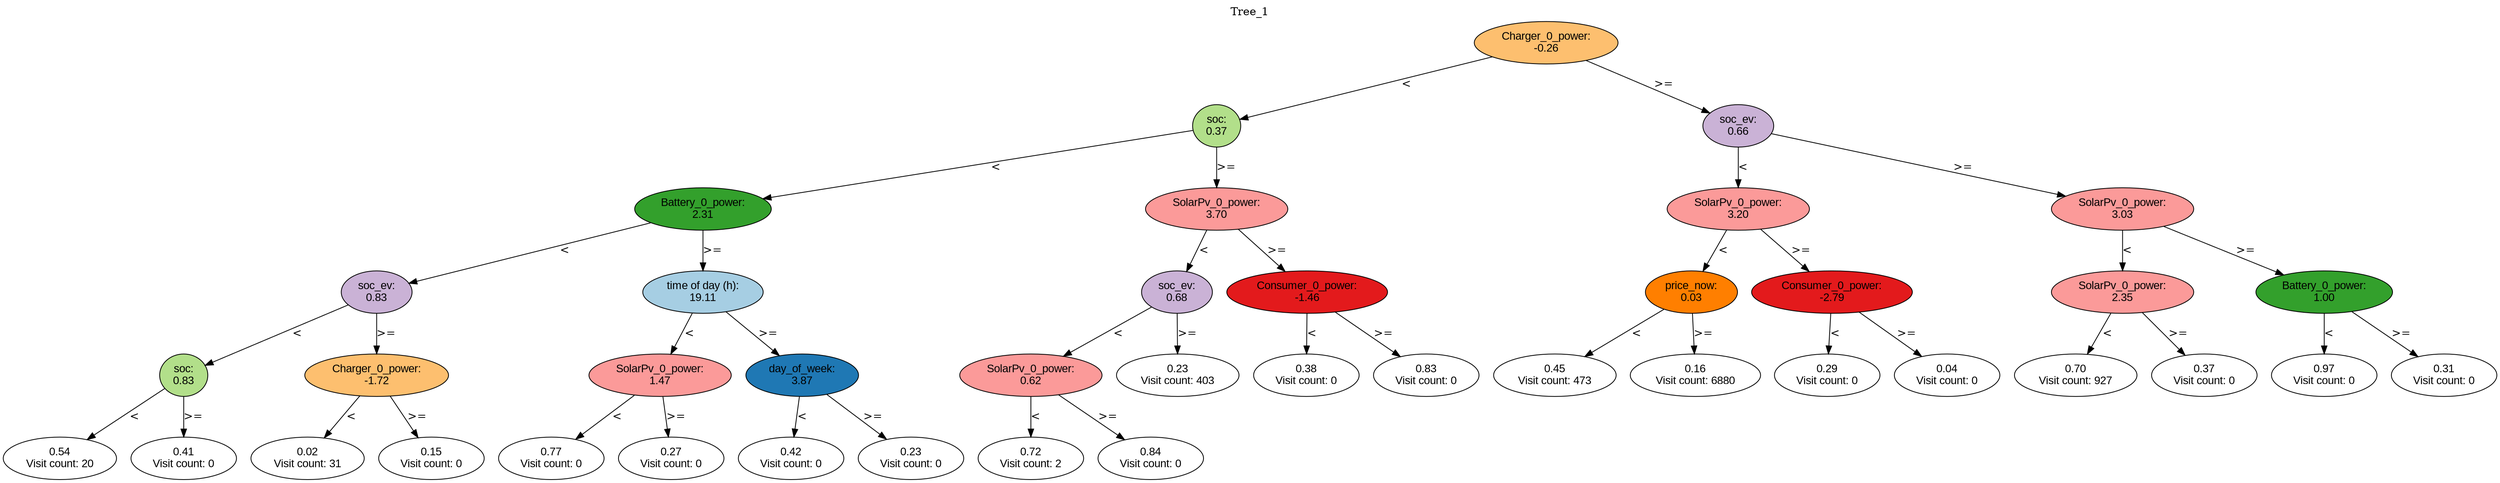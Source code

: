 digraph BST {
    node [fontname="Arial" style=filled colorscheme=paired12];
    0 [ label = "Charger_0_power:
-0.26" fillcolor=7];
    1 [ label = "soc:
0.37" fillcolor=3];
    2 [ label = "Battery_0_power:
2.31" fillcolor=4];
    3 [ label = "soc_ev:
0.83" fillcolor=9];
    4 [ label = "soc:
0.83" fillcolor=3];
    5 [ label = "0.54
Visit count: 20" fillcolor=white];
    6 [ label = "0.41
Visit count: 0" fillcolor=white];
    7 [ label = "Charger_0_power:
-1.72" fillcolor=7];
    8 [ label = "0.02
Visit count: 31" fillcolor=white];
    9 [ label = "0.15
Visit count: 0" fillcolor=white];
    10 [ label = "time of day (h):
19.11" fillcolor=1];
    11 [ label = "SolarPv_0_power:
1.47" fillcolor=5];
    12 [ label = "0.77
Visit count: 0" fillcolor=white];
    13 [ label = "0.27
Visit count: 0" fillcolor=white];
    14 [ label = "day_of_week:
3.87" fillcolor=2];
    15 [ label = "0.42
Visit count: 0" fillcolor=white];
    16 [ label = "0.23
Visit count: 0" fillcolor=white];
    17 [ label = "SolarPv_0_power:
3.70" fillcolor=5];
    18 [ label = "soc_ev:
0.68" fillcolor=9];
    19 [ label = "SolarPv_0_power:
0.62" fillcolor=5];
    20 [ label = "0.72
Visit count: 2" fillcolor=white];
    21 [ label = "0.84
Visit count: 0" fillcolor=white];
    22 [ label = "0.23
Visit count: 403" fillcolor=white];
    23 [ label = "Consumer_0_power:
-1.46" fillcolor=6];
    24 [ label = "0.38
Visit count: 0" fillcolor=white];
    25 [ label = "0.83
Visit count: 0" fillcolor=white];
    26 [ label = "soc_ev:
0.66" fillcolor=9];
    27 [ label = "SolarPv_0_power:
3.20" fillcolor=5];
    28 [ label = "price_now:
0.03" fillcolor=8];
    29 [ label = "0.45
Visit count: 473" fillcolor=white];
    30 [ label = "0.16
Visit count: 6880" fillcolor=white];
    31 [ label = "Consumer_0_power:
-2.79" fillcolor=6];
    32 [ label = "0.29
Visit count: 0" fillcolor=white];
    33 [ label = "0.04
Visit count: 0" fillcolor=white];
    34 [ label = "SolarPv_0_power:
3.03" fillcolor=5];
    35 [ label = "SolarPv_0_power:
2.35" fillcolor=5];
    36 [ label = "0.70
Visit count: 927" fillcolor=white];
    37 [ label = "0.37
Visit count: 0" fillcolor=white];
    38 [ label = "Battery_0_power:
1.00" fillcolor=4];
    39 [ label = "0.97
Visit count: 0" fillcolor=white];
    40 [ label = "0.31
Visit count: 0" fillcolor=white];

    0  -> 1[ label = "<"];
    0  -> 26[ label = ">="];
    1  -> 2[ label = "<"];
    1  -> 17[ label = ">="];
    2  -> 3[ label = "<"];
    2  -> 10[ label = ">="];
    3  -> 4[ label = "<"];
    3  -> 7[ label = ">="];
    4  -> 5[ label = "<"];
    4  -> 6[ label = ">="];
    7  -> 8[ label = "<"];
    7  -> 9[ label = ">="];
    10  -> 11[ label = "<"];
    10  -> 14[ label = ">="];
    11  -> 12[ label = "<"];
    11  -> 13[ label = ">="];
    14  -> 15[ label = "<"];
    14  -> 16[ label = ">="];
    17  -> 18[ label = "<"];
    17  -> 23[ label = ">="];
    18  -> 19[ label = "<"];
    18  -> 22[ label = ">="];
    19  -> 20[ label = "<"];
    19  -> 21[ label = ">="];
    23  -> 24[ label = "<"];
    23  -> 25[ label = ">="];
    26  -> 27[ label = "<"];
    26  -> 34[ label = ">="];
    27  -> 28[ label = "<"];
    27  -> 31[ label = ">="];
    28  -> 29[ label = "<"];
    28  -> 30[ label = ">="];
    31  -> 32[ label = "<"];
    31  -> 33[ label = ">="];
    34  -> 35[ label = "<"];
    34  -> 38[ label = ">="];
    35  -> 36[ label = "<"];
    35  -> 37[ label = ">="];
    38  -> 39[ label = "<"];
    38  -> 40[ label = ">="];

    labelloc="t";
    label="Tree_1";
}